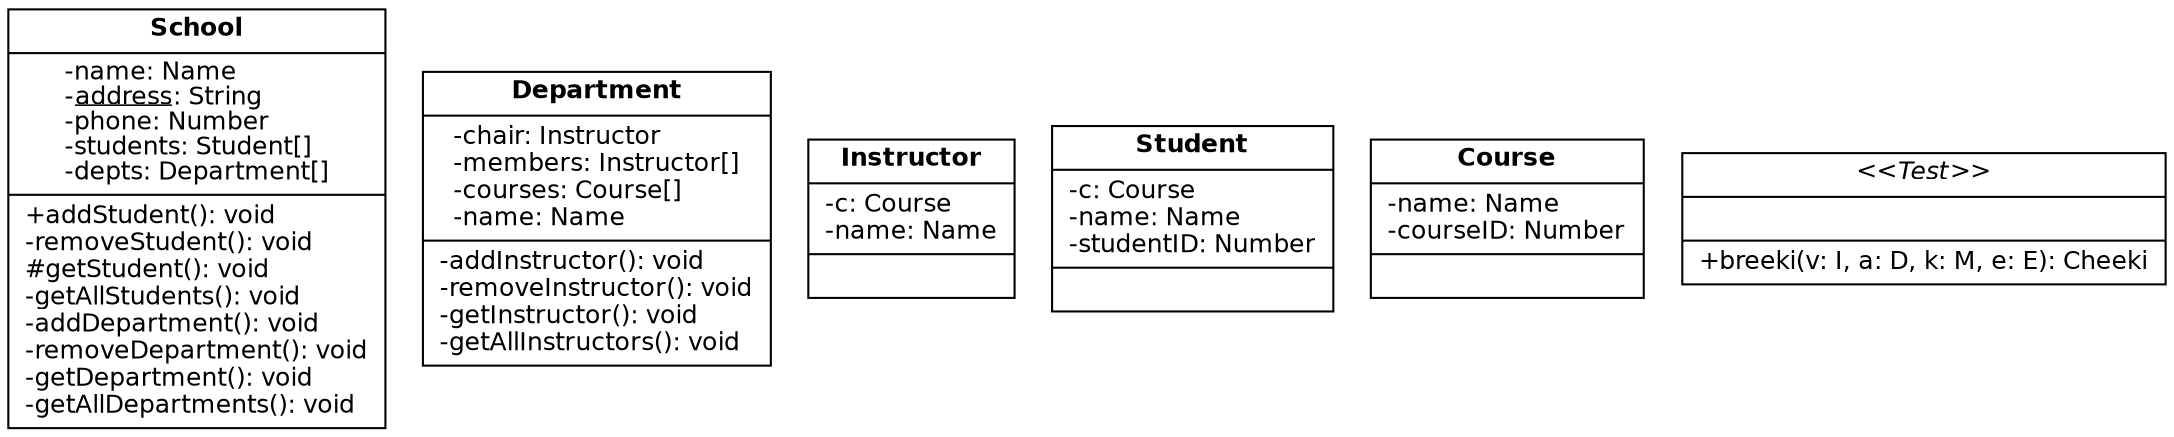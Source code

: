 digraph {
fontname = "Bitstream Vera Sans"
fontsize = 12
node [
fontname = "Bitstream Vera Sans"
fontsize = 12
shape = "record"
]
edge [
fontname = "Bitstream Vera Sans"
fontsize = 12
]
1 [ label = <{<b>School</b>|-name: Name<br align="left"/>-<u>address</u>: String<br align="left"/>-phone: Number<br align="left"/>-students: Student[]<br align="left"/>-depts: Department[]<br align="left"/>|+addStudent(): void<br align="left"/>-removeStudent(): void<br align="left"/>#getStudent(): void<br align="left"/>-getAllStudents(): void<br align="left"/>-addDepartment(): void<br align="left"/>-removeDepartment(): void<br align="left"/>-getDepartment(): void<br align="left"/>-getAllDepartments(): void<br align="left"/>}>]
2 [ label = <{<b>Department</b>|-chair: Instructor<br align="left"/>-members: Instructor[]<br align="left"/>-courses: Course[]<br align="left"/>-name: Name<br align="left"/>|-addInstructor(): void<br align="left"/>-removeInstructor(): void<br align="left"/>-getInstructor(): void<br align="left"/>-getAllInstructors(): void<br align="left"/>}>]
3 [ label = <{<b>Instructor</b>|-c: Course<br align="left"/>-name: Name<br align="left"/>|}>]
4 [ label = <{<b>Student</b>|-c: Course<br align="left"/>-name: Name<br align="left"/>-studentID: Number<br align="left"/>|}>]
5 [ label = <{<b>Course</b>|-name: Name<br align="left"/>-courseID: Number<br align="left"/>|}>]
6 [ label = <{&lt;&lt;<i>Test</i>&gt;&gt;||+breeki(v: I, a: D, k: M, e: E): Cheeki<br align="left"/>}>]
}
